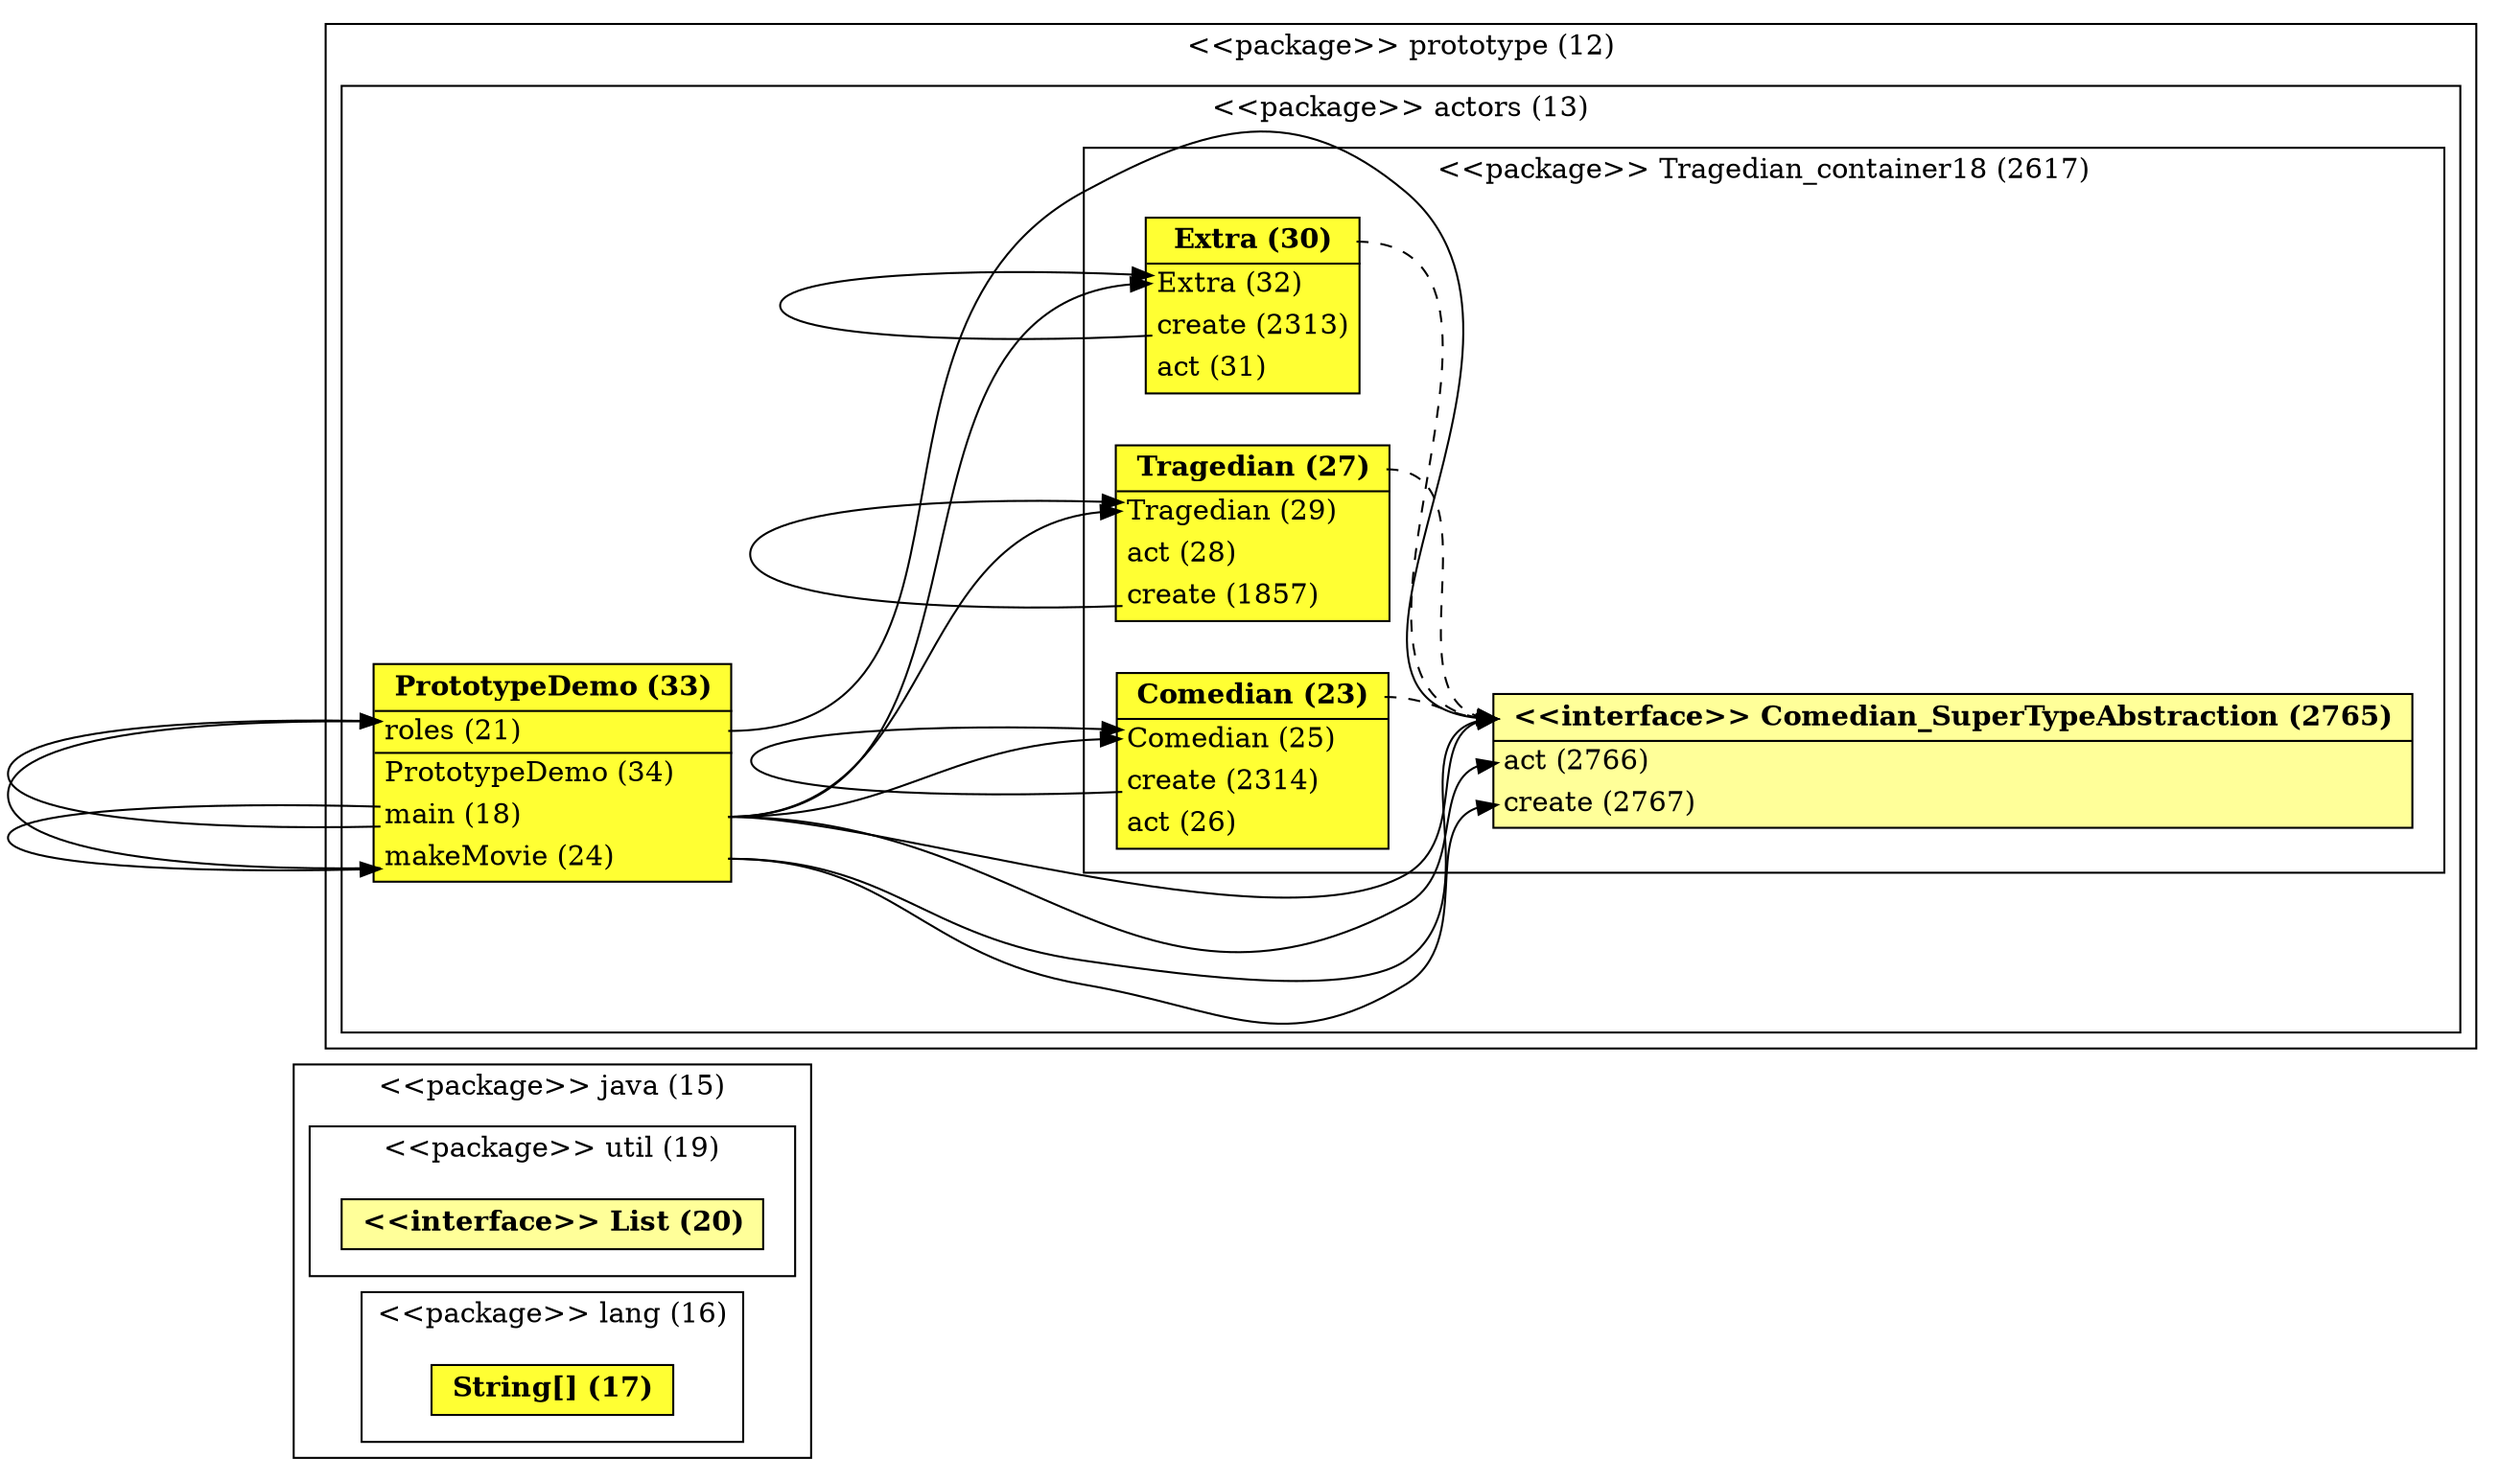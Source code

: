 digraph G{
rankdir=LR; ranksep=equally; compound=true
subgraph cluster15 {
label="&lt;&lt;package&gt;&gt; java (15)";
color=black;
subgraph cluster19 {
label="&lt;&lt;package&gt;&gt; util (19)";
color=black;
20 [ label = <<TABLE BGCOLOR="#FFFF99"> <TR> <TD PORT="20" BORDER="0"> <B>&lt;&lt;interface&gt;&gt; List (20) </B></TD></TR>
</TABLE>>, shape = "none" ];
}
subgraph cluster16 {
label="&lt;&lt;package&gt;&gt; lang (16)";
color=black;
17 [ label = <<TABLE BGCOLOR="#FFFF33"> <TR> <TD PORT="17" BORDER="0"> <B>String[] (17) </B></TD></TR>
</TABLE>>, shape = "none" ];
}
}
subgraph cluster12 {
label="&lt;&lt;package&gt;&gt; prototype (12)";
color=black;
subgraph cluster13 {
label="&lt;&lt;package&gt;&gt; actors (13)";
color=black;
33 [ label = <<TABLE BGCOLOR="#FFFF33"> <TR> <TD PORT="33" BORDER="0"> <B>PrototypeDemo (33) </B></TD></TR>
<HR/>
<TR><TD PORT="21" ALIGN="LEFT" BORDER="0">roles (21)</TD></TR>
<HR/>
<TR><TD PORT="34" ALIGN="LEFT" BORDER="0">PrototypeDemo (34)</TD></TR>
<TR><TD PORT="18" ALIGN="LEFT" BORDER="0">main (18)</TD></TR>
<TR><TD PORT="24" ALIGN="LEFT" BORDER="0">makeMovie (24)</TD></TR>
</TABLE>>, shape = "none" ];
subgraph cluster2617 {
label="&lt;&lt;package&gt;&gt; Tragedian_container18 (2617)";
color=black;
23 [ label = <<TABLE BGCOLOR="#FFFF33"> <TR> <TD PORT="23" BORDER="0"> <B>Comedian (23) </B></TD></TR>
<HR/>
<TR><TD PORT="25" ALIGN="LEFT" BORDER="0">Comedian (25)</TD></TR>
<TR><TD PORT="2314" ALIGN="LEFT" BORDER="0">create (2314)</TD></TR>
<TR><TD PORT="26" ALIGN="LEFT" BORDER="0">act (26)</TD></TR>
</TABLE>>, shape = "none" ];
30 [ label = <<TABLE BGCOLOR="#FFFF33"> <TR> <TD PORT="30" BORDER="0"> <B>Extra (30) </B></TD></TR>
<HR/>
<TR><TD PORT="32" ALIGN="LEFT" BORDER="0">Extra (32)</TD></TR>
<TR><TD PORT="2313" ALIGN="LEFT" BORDER="0">create (2313)</TD></TR>
<TR><TD PORT="31" ALIGN="LEFT" BORDER="0">act (31)</TD></TR>
</TABLE>>, shape = "none" ];
27 [ label = <<TABLE BGCOLOR="#FFFF33"> <TR> <TD PORT="27" BORDER="0"> <B>Tragedian (27) </B></TD></TR>
<HR/>
<TR><TD PORT="29" ALIGN="LEFT" BORDER="0">Tragedian (29)</TD></TR>
<TR><TD PORT="28" ALIGN="LEFT" BORDER="0">act (28)</TD></TR>
<TR><TD PORT="1857" ALIGN="LEFT" BORDER="0">create (1857)</TD></TR>
</TABLE>>, shape = "none" ];
2765 [ label = <<TABLE BGCOLOR="#FFFF99"> <TR> <TD PORT="2765" BORDER="0"> <B>&lt;&lt;interface&gt;&gt; Comedian_SuperTypeAbstraction (2765) </B></TD></TR>
<HR/>
<TR><TD PORT="2766" ALIGN="LEFT" BORDER="0">act (2766)</TD></TR>
<TR><TD PORT="2767" ALIGN="LEFT" BORDER="0">create (2767)</TD></TR>
</TABLE>>, shape = "none" ];
}
}
}
33:18 -> 33:24[ style = bold, arrowhead = normal, color = black, penwidth = 1];
33:24 -> 33:21[ style = bold, arrowhead = normal, color = black, penwidth = 1];
33:18 -> 33:21[ style = bold, arrowhead = normal, color = black, penwidth = 1];
23:2314 -> 23:25[ style = bold, arrowhead = normal, color = black, penwidth = 1];
33:18 -> 23:25[ style = bold, arrowhead = normal, color = black, penwidth = 1];
23:23 -> 2765:2765[ style = dashed, arrowhead = empty, color = black, penwidth = 1];
30:2313 -> 30:32[ style = bold, arrowhead = normal, color = black, penwidth = 1];
33:18 -> 30:32[ style = bold, arrowhead = normal, color = black, penwidth = 1];
30:30 -> 2765:2765[ style = dashed, arrowhead = empty, color = black, penwidth = 1];
27:1857 -> 27:29[ style = bold, arrowhead = normal, color = black, penwidth = 1];
33:18 -> 27:29[ style = bold, arrowhead = normal, color = black, penwidth = 1];
27:27 -> 2765:2765[ style = dashed, arrowhead = empty, color = black, penwidth = 1];
33:24 -> 2765:2767[ style = bold, arrowhead = normal, color = black, penwidth = 1];
33:18 -> 2765:2766[ style = bold, arrowhead = normal, color = black, penwidth = 1];
33:24 -> 2765:2765[ style = bold, arrowhead = normal, color = black, penwidth = 1];
33:18 -> 2765:2765[ style = bold, arrowhead = normal, color = black, penwidth = 1];
33:21 -> 2765:2765[ style = bold, arrowhead = normal, color = black, penwidth = 1];
}
